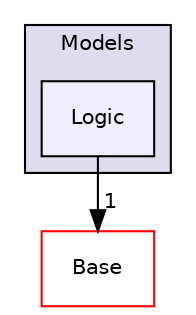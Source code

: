 digraph "Modules/Loadable/Models/Logic" {
  bgcolor=transparent;
  compound=true
  node [ fontsize="10", fontname="Helvetica"];
  edge [ labelfontsize="10", labelfontname="Helvetica"];
  subgraph clusterdir_ac4da216990a9f35123be91a72e68ccb {
    graph [ bgcolor="#ddddee", pencolor="black", label="Models" fontname="Helvetica", fontsize="10", URL="dir_ac4da216990a9f35123be91a72e68ccb.html"]
  dir_6a3bbf2b6ae8adc338799dbce4d84faf [shape=box, label="Logic", style="filled", fillcolor="#eeeeff", pencolor="black", URL="dir_6a3bbf2b6ae8adc338799dbce4d84faf.html"];
  }
  dir_628593db0cdce5a76fb85526ae5aa762 [shape=box label="Base" color="red" URL="dir_628593db0cdce5a76fb85526ae5aa762.html"];
  dir_6a3bbf2b6ae8adc338799dbce4d84faf->dir_628593db0cdce5a76fb85526ae5aa762 [headlabel="1", labeldistance=1.5 headhref="dir_000077_000002.html"];
}
